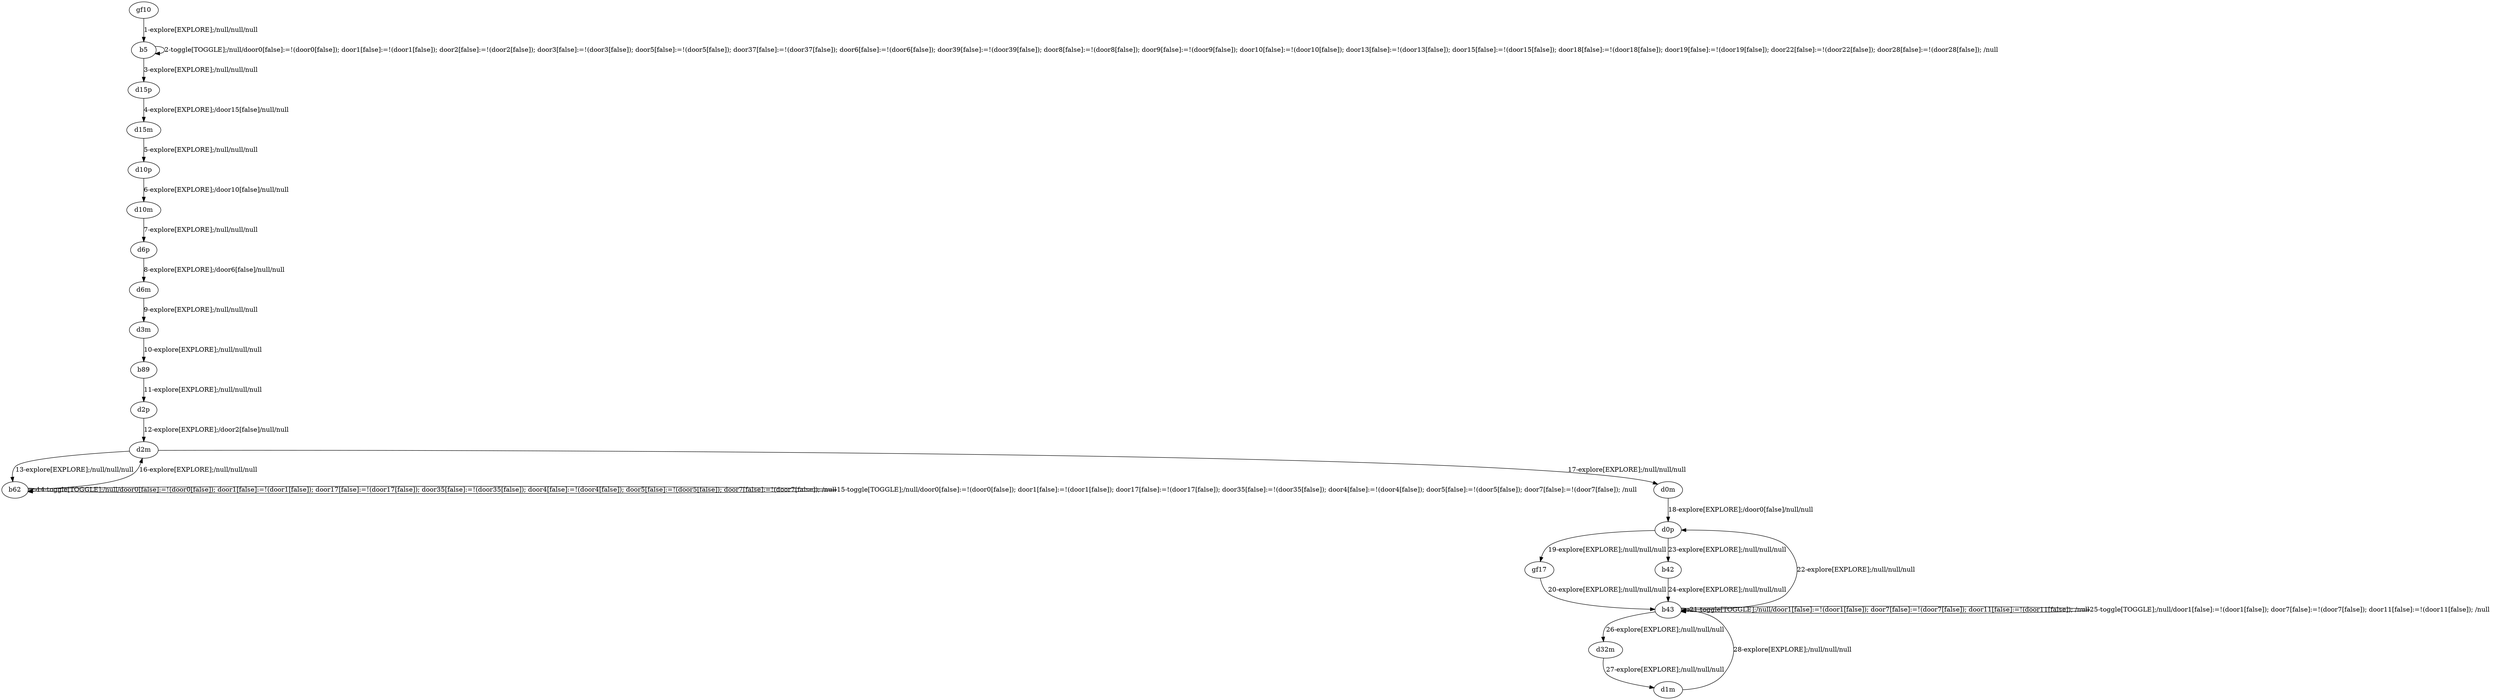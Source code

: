 # Total number of goals covered by this test: 1
# d1m --> b43

digraph g {
"gf10" -> "b5" [label = "1-explore[EXPLORE];/null/null/null"];
"b5" -> "b5" [label = "2-toggle[TOGGLE];/null/door0[false]:=!(door0[false]); door1[false]:=!(door1[false]); door2[false]:=!(door2[false]); door3[false]:=!(door3[false]); door5[false]:=!(door5[false]); door37[false]:=!(door37[false]); door6[false]:=!(door6[false]); door39[false]:=!(door39[false]); door8[false]:=!(door8[false]); door9[false]:=!(door9[false]); door10[false]:=!(door10[false]); door13[false]:=!(door13[false]); door15[false]:=!(door15[false]); door18[false]:=!(door18[false]); door19[false]:=!(door19[false]); door22[false]:=!(door22[false]); door28[false]:=!(door28[false]); /null"];
"b5" -> "d15p" [label = "3-explore[EXPLORE];/null/null/null"];
"d15p" -> "d15m" [label = "4-explore[EXPLORE];/door15[false]/null/null"];
"d15m" -> "d10p" [label = "5-explore[EXPLORE];/null/null/null"];
"d10p" -> "d10m" [label = "6-explore[EXPLORE];/door10[false]/null/null"];
"d10m" -> "d6p" [label = "7-explore[EXPLORE];/null/null/null"];
"d6p" -> "d6m" [label = "8-explore[EXPLORE];/door6[false]/null/null"];
"d6m" -> "d3m" [label = "9-explore[EXPLORE];/null/null/null"];
"d3m" -> "b89" [label = "10-explore[EXPLORE];/null/null/null"];
"b89" -> "d2p" [label = "11-explore[EXPLORE];/null/null/null"];
"d2p" -> "d2m" [label = "12-explore[EXPLORE];/door2[false]/null/null"];
"d2m" -> "b62" [label = "13-explore[EXPLORE];/null/null/null"];
"b62" -> "b62" [label = "14-toggle[TOGGLE];/null/door0[false]:=!(door0[false]); door1[false]:=!(door1[false]); door17[false]:=!(door17[false]); door35[false]:=!(door35[false]); door4[false]:=!(door4[false]); door5[false]:=!(door5[false]); door7[false]:=!(door7[false]); /null"];
"b62" -> "b62" [label = "15-toggle[TOGGLE];/null/door0[false]:=!(door0[false]); door1[false]:=!(door1[false]); door17[false]:=!(door17[false]); door35[false]:=!(door35[false]); door4[false]:=!(door4[false]); door5[false]:=!(door5[false]); door7[false]:=!(door7[false]); /null"];
"b62" -> "d2m" [label = "16-explore[EXPLORE];/null/null/null"];
"d2m" -> "d0m" [label = "17-explore[EXPLORE];/null/null/null"];
"d0m" -> "d0p" [label = "18-explore[EXPLORE];/door0[false]/null/null"];
"d0p" -> "gf17" [label = "19-explore[EXPLORE];/null/null/null"];
"gf17" -> "b43" [label = "20-explore[EXPLORE];/null/null/null"];
"b43" -> "b43" [label = "21-toggle[TOGGLE];/null/door1[false]:=!(door1[false]); door7[false]:=!(door7[false]); door11[false]:=!(door11[false]); /null"];
"b43" -> "d0p" [label = "22-explore[EXPLORE];/null/null/null"];
"d0p" -> "b42" [label = "23-explore[EXPLORE];/null/null/null"];
"b42" -> "b43" [label = "24-explore[EXPLORE];/null/null/null"];
"b43" -> "b43" [label = "25-toggle[TOGGLE];/null/door1[false]:=!(door1[false]); door7[false]:=!(door7[false]); door11[false]:=!(door11[false]); /null"];
"b43" -> "d32m" [label = "26-explore[EXPLORE];/null/null/null"];
"d32m" -> "d1m" [label = "27-explore[EXPLORE];/null/null/null"];
"d1m" -> "b43" [label = "28-explore[EXPLORE];/null/null/null"];
}